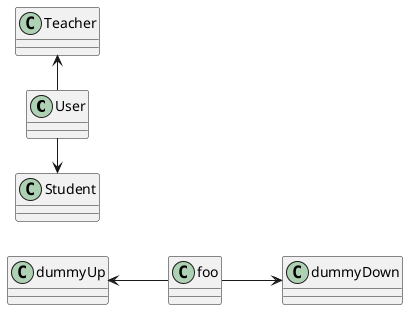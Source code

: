 @startuml
left to right direction
User -left-> Teacher
User -right-> Student
foo -up-> dummyUp
foo -down-> dummyDown
@enduml